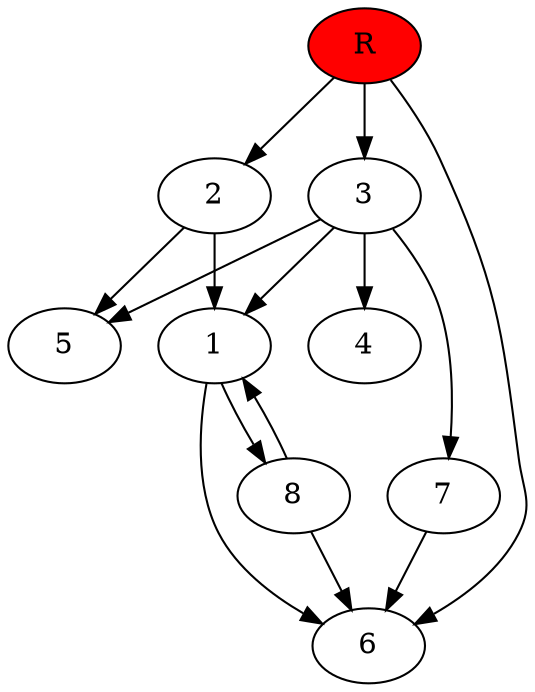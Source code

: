 digraph prb13722 {
	1
	2
	3
	4
	5
	6
	7
	8
	R [fillcolor="#ff0000" style=filled]
	1 -> 6
	1 -> 8
	2 -> 1
	2 -> 5
	3 -> 1
	3 -> 4
	3 -> 5
	3 -> 7
	7 -> 6
	8 -> 1
	8 -> 6
	R -> 2
	R -> 3
	R -> 6
}
